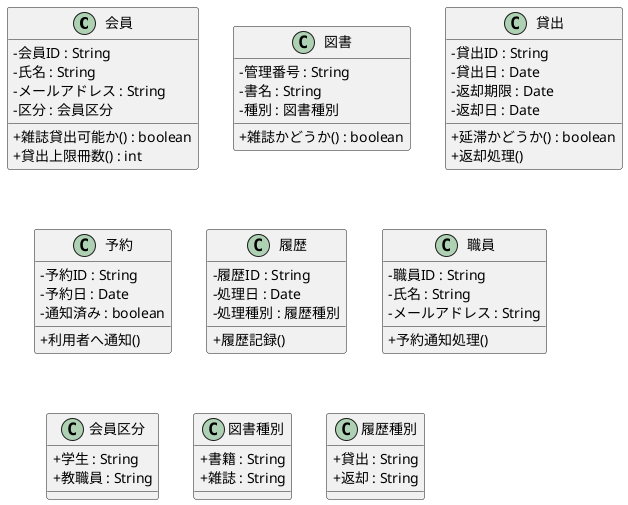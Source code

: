 @startuml 図書館システム_クラス定義のみ
skinparam classAttributeIconSize 0

class 会員 {
  -会員ID : String
  -氏名 : String
  -メールアドレス : String
  -区分 : 会員区分
  +雑誌貸出可能か() : boolean
  +貸出上限冊数() : int
}

class 図書 {
  -管理番号 : String
  -書名 : String
  -種別 : 図書種別
  +雑誌かどうか() : boolean
}

class 貸出 {
  -貸出ID : String
  -貸出日 : Date
  -返却期限 : Date
  -返却日 : Date
  +延滞かどうか() : boolean
  +返却処理()
}

class 予約 {
  -予約ID : String
  -予約日 : Date
  -通知済み : boolean
  +利用者へ通知()
}

class 履歴 {
  -履歴ID : String
  -処理日 : Date
  -処理種別 : 履歴種別
  +履歴記録()
}

class 職員 {
  -職員ID : String
  -氏名 : String
  -メールアドレス : String
  +予約通知処理()
}

class 会員区分 {
  +学生 : String
  +教職員 : String
}

class 図書種別 {
  +書籍 : String
  +雑誌 : String
}

class 履歴種別 {
  +貸出 : String
  +返却 : String
}

@enduml